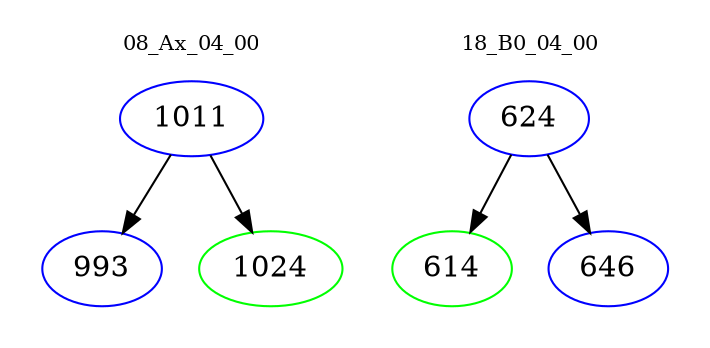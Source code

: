 digraph{
subgraph cluster_0 {
color = white
label = "08_Ax_04_00";
fontsize=10;
T0_1011 [label="1011", color="blue"]
T0_1011 -> T0_993 [color="black"]
T0_993 [label="993", color="blue"]
T0_1011 -> T0_1024 [color="black"]
T0_1024 [label="1024", color="green"]
}
subgraph cluster_1 {
color = white
label = "18_B0_04_00";
fontsize=10;
T1_624 [label="624", color="blue"]
T1_624 -> T1_614 [color="black"]
T1_614 [label="614", color="green"]
T1_624 -> T1_646 [color="black"]
T1_646 [label="646", color="blue"]
}
}
